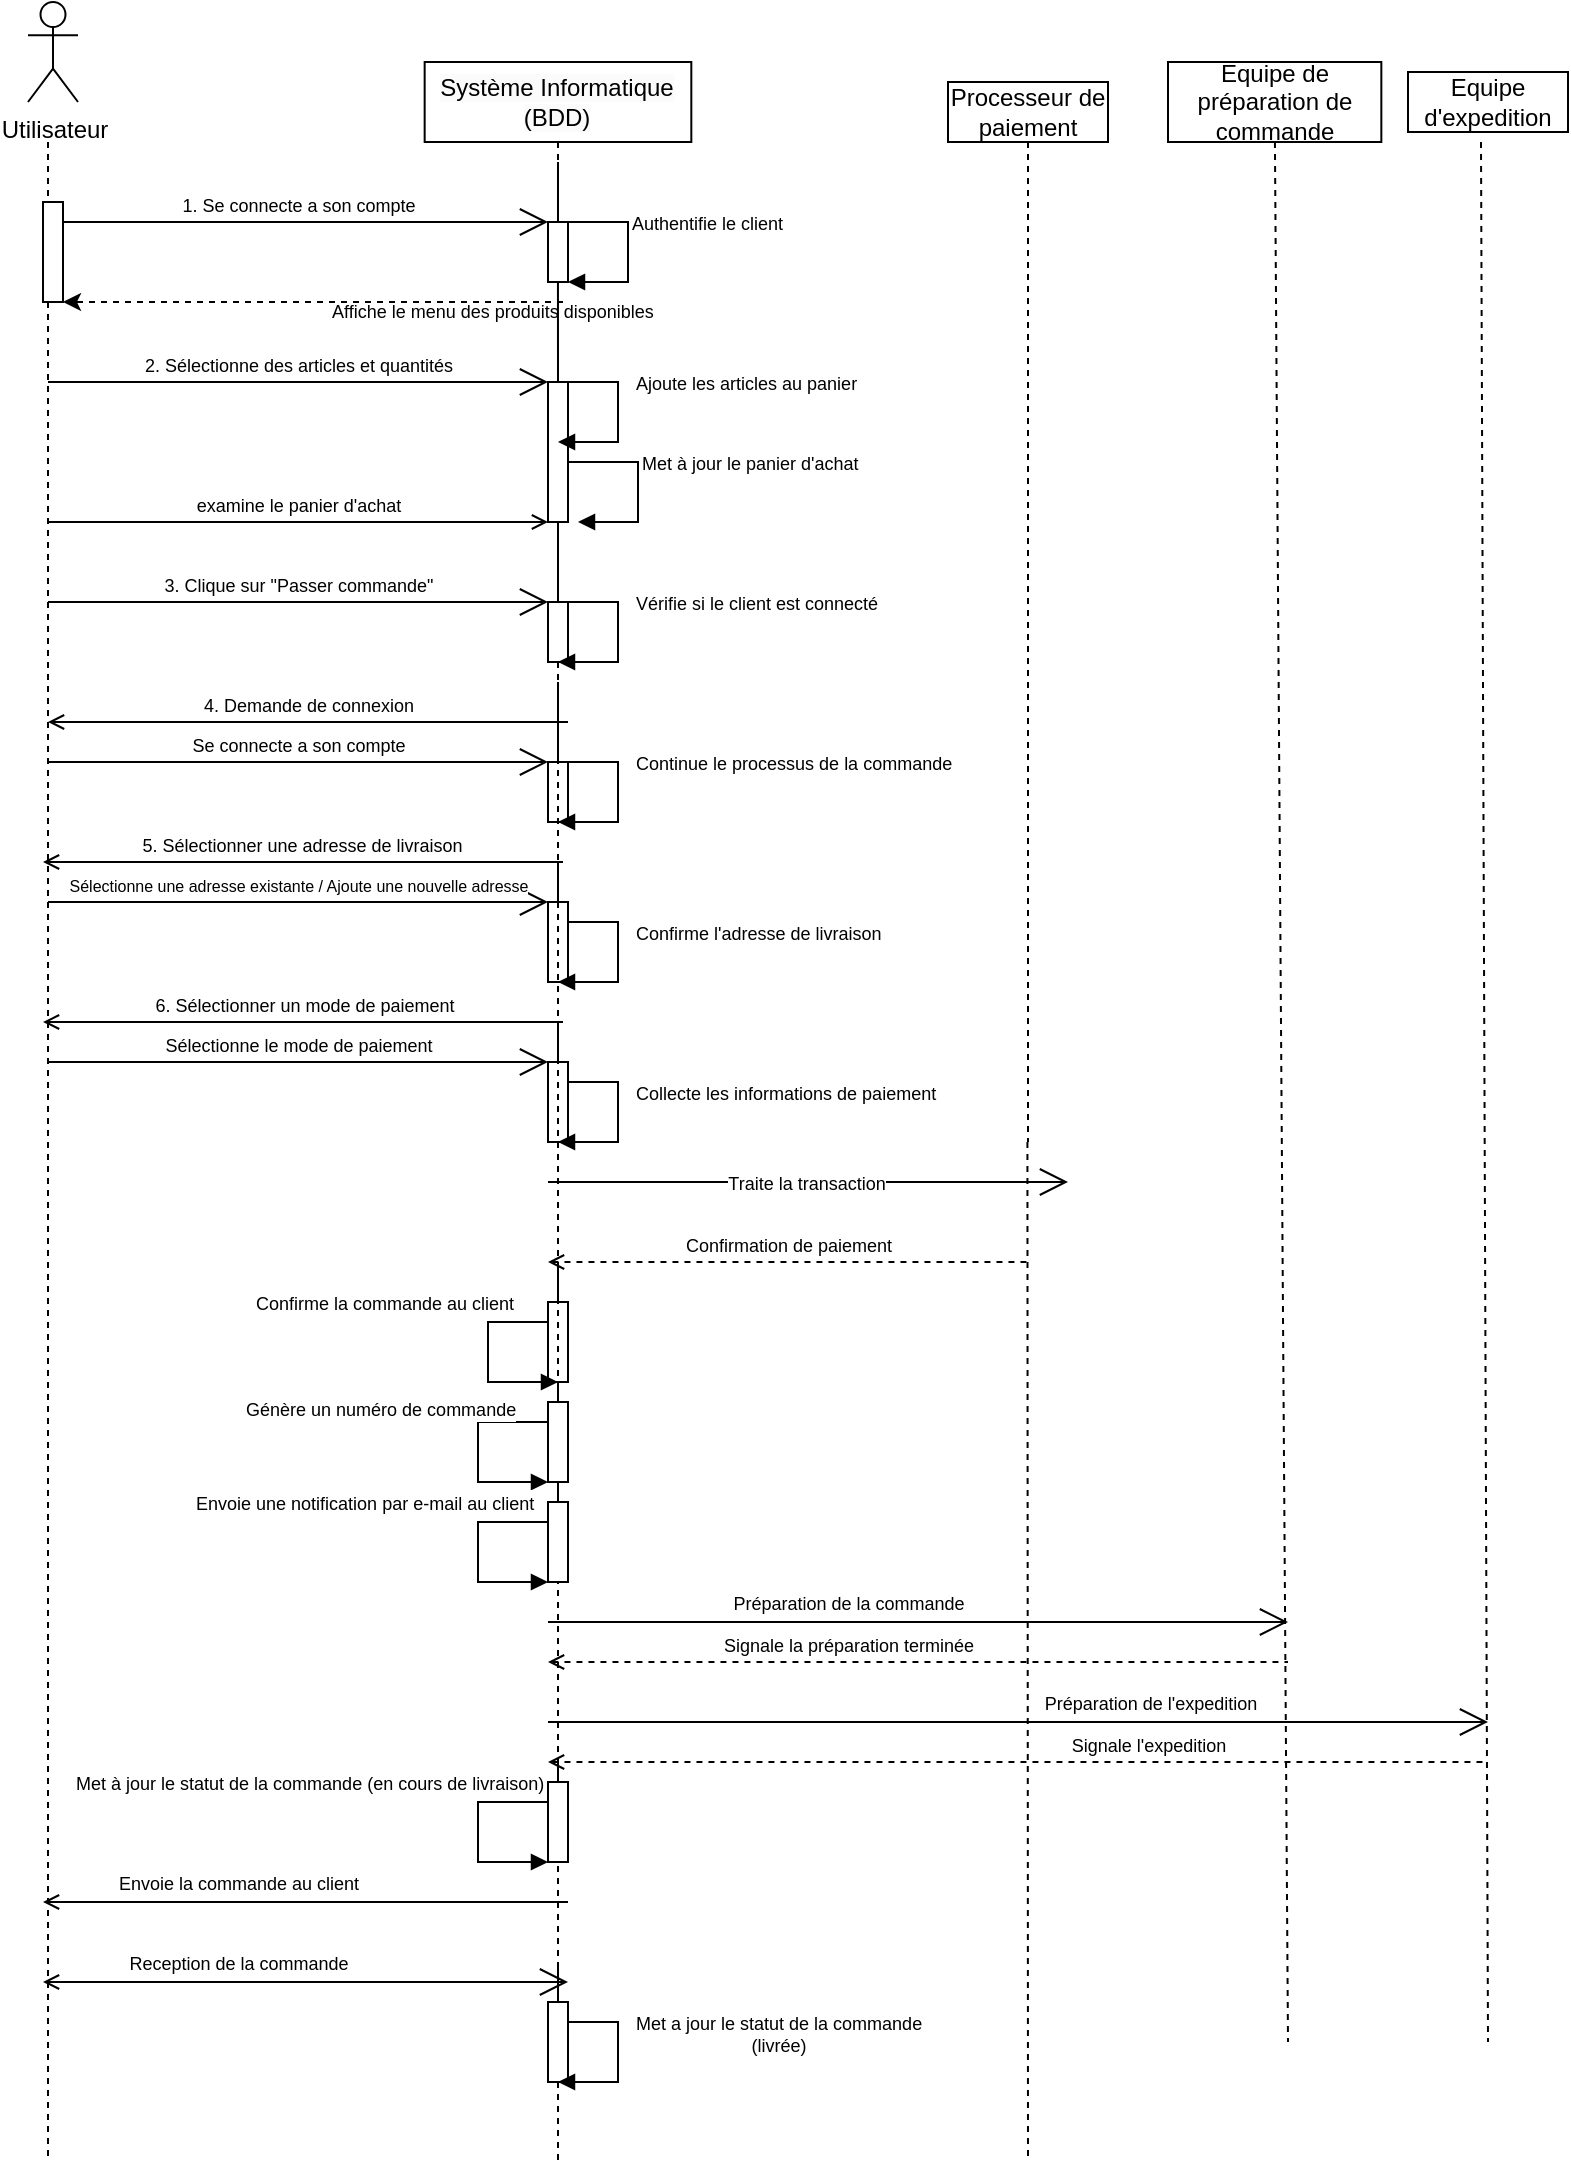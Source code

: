 <mxfile version="21.8.2" type="device">
  <diagram name="Page-1" id="2YBvvXClWsGukQMizWep">
    <mxGraphModel dx="819" dy="474" grid="1" gridSize="10" guides="1" tooltips="1" connect="1" arrows="1" fold="1" page="1" pageScale="1" pageWidth="850" pageHeight="1100" math="0" shadow="0">
      <root>
        <mxCell id="0" />
        <mxCell id="1" parent="0" />
        <mxCell id="ProQ5WsEuDGaB4_OJGiQ-37" value="&lt;span style=&quot;color: rgb(0, 0, 0); font-family: Helvetica; font-size: 12px; font-style: normal; font-variant-ligatures: normal; font-variant-caps: normal; font-weight: 400; letter-spacing: normal; orphans: 2; text-align: center; text-indent: 0px; text-transform: none; widows: 2; word-spacing: 0px; -webkit-text-stroke-width: 0px; background-color: rgb(251, 251, 251); text-decoration-thickness: initial; text-decoration-style: initial; text-decoration-color: initial; float: none; display: inline !important;&quot;&gt;Système Informatique (BDD)&lt;/span&gt;" style="shape=rect;html=1;whiteSpace=wrap;align=center;" parent="1" vertex="1">
          <mxGeometry x="268.33" y="40" width="133.33" height="40" as="geometry" />
        </mxCell>
        <mxCell id="ProQ5WsEuDGaB4_OJGiQ-38" value="" style="edgeStyle=none;dashed=1;html=1;endArrow=none;rounded=0;" parent="1" source="9CjI7pjVheDTGjvXBxxW-8" edge="1">
          <mxGeometry relative="1" as="geometry">
            <mxPoint x="80" y="1090" as="targetPoint" />
            <mxPoint x="80" y="170" as="sourcePoint" />
          </mxGeometry>
        </mxCell>
        <mxCell id="ProQ5WsEuDGaB4_OJGiQ-39" value="" style="edgeStyle=none;dashed=1;html=1;endArrow=none;rounded=0;" parent="1" source="9CjI7pjVheDTGjvXBxxW-40" edge="1">
          <mxGeometry relative="1" as="geometry">
            <mxPoint x="335" y="1090" as="targetPoint" />
            <mxPoint x="334.76" y="160" as="sourcePoint" />
          </mxGeometry>
        </mxCell>
        <mxCell id="ProQ5WsEuDGaB4_OJGiQ-40" value="&lt;font style=&quot;font-size: 9px;&quot;&gt;1. Se connecte a son compte&lt;/font&gt;" style="edgeStyle=none;html=1;endArrow=open;verticalAlign=bottom;endSize=12;rounded=0;" parent="1" edge="1">
          <mxGeometry relative="1" as="geometry">
            <mxPoint x="80" y="120" as="sourcePoint" />
            <mxPoint x="330" y="120" as="targetPoint" />
          </mxGeometry>
        </mxCell>
        <mxCell id="ProQ5WsEuDGaB4_OJGiQ-55" value="&lt;font style=&quot;font-size: 9px;&quot;&gt;3.&amp;nbsp;Clique sur &quot;Passer commande&quot;&lt;/font&gt;" style="edgeStyle=none;html=1;endArrow=open;verticalAlign=bottom;endSize=12;rounded=0;endFill=0;startArrow=none;startFill=0;" parent="1" edge="1">
          <mxGeometry relative="1" as="geometry">
            <mxPoint x="80" y="310" as="sourcePoint" />
            <mxPoint x="330" y="310" as="targetPoint" />
            <Array as="points">
              <mxPoint x="230" y="310" />
            </Array>
          </mxGeometry>
        </mxCell>
        <mxCell id="ProQ5WsEuDGaB4_OJGiQ-57" value="&lt;font style=&quot;font-size: 9px;&quot;&gt;4.&amp;nbsp;Demande de connexion&lt;/font&gt;" style="edgeStyle=none;html=1;endArrow=none;verticalAlign=bottom;endSize=12;rounded=0;endFill=0;startArrow=open;startFill=0;" parent="1" edge="1">
          <mxGeometry relative="1" as="geometry">
            <mxPoint x="80" y="370" as="sourcePoint" />
            <mxPoint x="340" y="370" as="targetPoint" />
            <Array as="points">
              <mxPoint x="230" y="370" />
            </Array>
          </mxGeometry>
        </mxCell>
        <mxCell id="ProQ5WsEuDGaB4_OJGiQ-58" value="&lt;font style=&quot;font-size: 9px;&quot;&gt;5. Sélectionner une adresse de livraison&amp;nbsp;&lt;/font&gt;" style="edgeStyle=none;html=1;endArrow=none;verticalAlign=bottom;endSize=12;rounded=0;endFill=0;startArrow=open;startFill=0;" parent="1" edge="1">
          <mxGeometry relative="1" as="geometry">
            <mxPoint x="77.5" y="440" as="sourcePoint" />
            <mxPoint x="337.5" y="440" as="targetPoint" />
            <Array as="points">
              <mxPoint x="227.5" y="440" />
            </Array>
          </mxGeometry>
        </mxCell>
        <mxCell id="ProQ5WsEuDGaB4_OJGiQ-64" value="Processeur de paiement" style="shape=rect;html=1;whiteSpace=wrap;align=center;" parent="1" vertex="1">
          <mxGeometry x="530" y="50" width="80" height="30" as="geometry" />
        </mxCell>
        <mxCell id="ProQ5WsEuDGaB4_OJGiQ-66" value="" style="edgeStyle=none;html=1;dashed=1;endArrow=none;rounded=0;" parent="1" source="ProQ5WsEuDGaB4_OJGiQ-64" edge="1">
          <mxGeometry relative="1" as="geometry">
            <mxPoint x="570" y="580" as="targetPoint" />
          </mxGeometry>
        </mxCell>
        <mxCell id="ProQ5WsEuDGaB4_OJGiQ-70" value="&lt;font style=&quot;font-size: 9px;&quot;&gt;examine le panier d&#39;achat&lt;/font&gt;" style="html=1;verticalAlign=bottom;endArrow=none;endSize=8;curved=0;rounded=0;endFill=0;startArrow=open;startFill=0;" parent="1" edge="1">
          <mxGeometry relative="1" as="geometry">
            <mxPoint x="330" y="270" as="sourcePoint" />
            <mxPoint x="80" y="270" as="targetPoint" />
          </mxGeometry>
        </mxCell>
        <mxCell id="9CjI7pjVheDTGjvXBxxW-2" value="&lt;font style=&quot;font-size: 9px;&quot;&gt;Authentifie le client&lt;/font&gt;" style="html=1;align=left;spacingLeft=2;endArrow=block;rounded=0;edgeStyle=orthogonalEdgeStyle;curved=0;rounded=0;" edge="1" parent="1">
          <mxGeometry relative="1" as="geometry">
            <mxPoint x="335" y="90" as="sourcePoint" />
            <Array as="points">
              <mxPoint x="370" y="120" />
            </Array>
            <mxPoint x="340" y="150" as="targetPoint" />
          </mxGeometry>
        </mxCell>
        <mxCell id="9CjI7pjVheDTGjvXBxxW-3" value="" style="edgeStyle=none;dashed=1;html=1;endArrow=none;rounded=0;" edge="1" parent="1" source="ProQ5WsEuDGaB4_OJGiQ-37" target="9CjI7pjVheDTGjvXBxxW-1">
          <mxGeometry relative="1" as="geometry">
            <mxPoint x="330" y="920" as="targetPoint" />
            <mxPoint x="330" y="80" as="sourcePoint" />
          </mxGeometry>
        </mxCell>
        <mxCell id="9CjI7pjVheDTGjvXBxxW-10" style="edgeStyle=orthogonalEdgeStyle;rounded=0;orthogonalLoop=1;jettySize=auto;html=1;curved=0;dashed=1;" edge="1" parent="1">
          <mxGeometry relative="1" as="geometry">
            <mxPoint x="87.5" y="160" as="targetPoint" />
            <mxPoint x="337.5" y="160" as="sourcePoint" />
          </mxGeometry>
        </mxCell>
        <mxCell id="9CjI7pjVheDTGjvXBxxW-1" value="" style="html=1;points=[[0,0,0,0,5],[0,1,0,0,-5],[1,0,0,0,5],[1,1,0,0,-5]];perimeter=orthogonalPerimeter;outlineConnect=0;targetShapes=umlLifeline;portConstraint=eastwest;newEdgeStyle={&quot;curved&quot;:0,&quot;rounded&quot;:0};" vertex="1" parent="1">
          <mxGeometry x="330" y="120" width="10" height="30" as="geometry" />
        </mxCell>
        <mxCell id="9CjI7pjVheDTGjvXBxxW-5" value="Utilisateur" style="shape=umlActor;verticalLabelPosition=bottom;verticalAlign=top;html=1;" vertex="1" parent="1">
          <mxGeometry x="70" y="10" width="25" height="50" as="geometry" />
        </mxCell>
        <mxCell id="9CjI7pjVheDTGjvXBxxW-9" value="" style="edgeStyle=none;dashed=1;html=1;endArrow=none;rounded=0;" edge="1" parent="1" target="9CjI7pjVheDTGjvXBxxW-8">
          <mxGeometry relative="1" as="geometry">
            <mxPoint x="80" y="920" as="targetPoint" />
            <mxPoint x="80" y="80" as="sourcePoint" />
          </mxGeometry>
        </mxCell>
        <mxCell id="9CjI7pjVheDTGjvXBxxW-8" value="" style="html=1;points=[[0,0,0,0,5],[0,1,0,0,-5],[1,0,0,0,5],[1,1,0,0,-5]];perimeter=orthogonalPerimeter;outlineConnect=0;targetShapes=umlLifeline;portConstraint=eastwest;newEdgeStyle={&quot;curved&quot;:0,&quot;rounded&quot;:0};" vertex="1" parent="1">
          <mxGeometry x="77.5" y="110" width="10" height="50" as="geometry" />
        </mxCell>
        <mxCell id="9CjI7pjVheDTGjvXBxxW-11" value="&lt;font style=&quot;font-size: 9px;&quot;&gt;Affiche le menu des produits disponibles&lt;/font&gt;" style="text;whiteSpace=wrap;html=1;" vertex="1" parent="1">
          <mxGeometry x="220" y="150" width="225" height="20" as="geometry" />
        </mxCell>
        <mxCell id="9CjI7pjVheDTGjvXBxxW-13" value="&lt;font style=&quot;font-size: 9px;&quot;&gt;2. Sélectionne des articles et quantités&lt;/font&gt;" style="edgeStyle=none;html=1;endArrow=open;verticalAlign=bottom;endSize=12;rounded=0;" edge="1" parent="1" target="9CjI7pjVheDTGjvXBxxW-14">
          <mxGeometry relative="1" as="geometry">
            <mxPoint x="80" y="200" as="sourcePoint" />
            <mxPoint x="340" y="200" as="targetPoint" />
          </mxGeometry>
        </mxCell>
        <mxCell id="9CjI7pjVheDTGjvXBxxW-14" value="" style="html=1;points=[[0,0,0,0,5],[0,1,0,0,-5],[1,0,0,0,5],[1,1,0,0,-5]];perimeter=orthogonalPerimeter;outlineConnect=0;targetShapes=umlLifeline;portConstraint=eastwest;newEdgeStyle={&quot;curved&quot;:0,&quot;rounded&quot;:0};" vertex="1" parent="1">
          <mxGeometry x="330" y="200" width="10" height="70" as="geometry" />
        </mxCell>
        <mxCell id="9CjI7pjVheDTGjvXBxxW-15" value="&lt;font style=&quot;font-size: 9px;&quot;&gt;Ajoute les articles au panier&lt;/font&gt;" style="html=1;align=left;spacingLeft=2;endArrow=block;rounded=0;edgeStyle=orthogonalEdgeStyle;curved=0;rounded=0;exitX=0.511;exitY=0.004;exitDx=0;exitDy=0;exitPerimeter=0;" edge="1" parent="1" source="9CjI7pjVheDTGjvXBxxW-11">
          <mxGeometry x="0.142" y="5" relative="1" as="geometry">
            <mxPoint x="330" y="170" as="sourcePoint" />
            <Array as="points">
              <mxPoint x="335" y="200" />
              <mxPoint x="365" y="200" />
              <mxPoint x="365" y="230" />
            </Array>
            <mxPoint x="335" y="230" as="targetPoint" />
            <mxPoint as="offset" />
          </mxGeometry>
        </mxCell>
        <mxCell id="9CjI7pjVheDTGjvXBxxW-16" value="&lt;font style=&quot;font-size: 9px;&quot;&gt;Met à jour le panier d&#39;achat&lt;/font&gt;" style="html=1;align=left;spacingLeft=2;endArrow=block;rounded=0;edgeStyle=orthogonalEdgeStyle;curved=0;rounded=0;" edge="1" parent="1">
          <mxGeometry relative="1" as="geometry">
            <mxPoint x="340" y="210" as="sourcePoint" />
            <Array as="points">
              <mxPoint x="375" y="240" />
            </Array>
            <mxPoint x="345" y="270" as="targetPoint" />
          </mxGeometry>
        </mxCell>
        <mxCell id="9CjI7pjVheDTGjvXBxxW-17" value="" style="html=1;points=[[0,0,0,0,5],[0,1,0,0,-5],[1,0,0,0,5],[1,1,0,0,-5]];perimeter=orthogonalPerimeter;outlineConnect=0;targetShapes=umlLifeline;portConstraint=eastwest;newEdgeStyle={&quot;curved&quot;:0,&quot;rounded&quot;:0};" vertex="1" parent="1">
          <mxGeometry x="330" y="310" width="10" height="30" as="geometry" />
        </mxCell>
        <mxCell id="9CjI7pjVheDTGjvXBxxW-19" value="&lt;font style=&quot;font-size: 9px;&quot;&gt;Vérifie si le client est connecté&lt;/font&gt;" style="html=1;align=left;spacingLeft=2;endArrow=block;rounded=0;edgeStyle=orthogonalEdgeStyle;curved=0;rounded=0;" edge="1" parent="1" source="9CjI7pjVheDTGjvXBxxW-14">
          <mxGeometry x="0.077" y="5" relative="1" as="geometry">
            <mxPoint x="330" y="280" as="sourcePoint" />
            <Array as="points">
              <mxPoint x="335" y="310" />
              <mxPoint x="365" y="310" />
              <mxPoint x="365" y="340" />
            </Array>
            <mxPoint x="335" y="340" as="targetPoint" />
            <mxPoint as="offset" />
          </mxGeometry>
        </mxCell>
        <mxCell id="9CjI7pjVheDTGjvXBxxW-21" value="&lt;font style=&quot;font-size: 9px;&quot;&gt;Se connecte a son compte&lt;/font&gt;" style="edgeStyle=none;html=1;endArrow=open;verticalAlign=bottom;endSize=12;rounded=0;endFill=0;startArrow=none;startFill=0;" edge="1" parent="1">
          <mxGeometry relative="1" as="geometry">
            <mxPoint x="80" y="390" as="sourcePoint" />
            <mxPoint x="330" y="390" as="targetPoint" />
            <Array as="points">
              <mxPoint x="220" y="390" />
            </Array>
          </mxGeometry>
        </mxCell>
        <mxCell id="9CjI7pjVheDTGjvXBxxW-22" value="" style="html=1;points=[[0,0,0,0,5],[0,1,0,0,-5],[1,0,0,0,5],[1,1,0,0,-5]];perimeter=orthogonalPerimeter;outlineConnect=0;targetShapes=umlLifeline;portConstraint=eastwest;newEdgeStyle={&quot;curved&quot;:0,&quot;rounded&quot;:0};" vertex="1" parent="1">
          <mxGeometry x="330" y="390" width="10" height="30" as="geometry" />
        </mxCell>
        <mxCell id="9CjI7pjVheDTGjvXBxxW-23" value="&lt;font style=&quot;font-size: 9px;&quot;&gt;Continue le processus de la commande&lt;/font&gt;" style="html=1;align=left;spacingLeft=2;endArrow=block;rounded=0;edgeStyle=orthogonalEdgeStyle;curved=0;rounded=0;" edge="1" parent="1">
          <mxGeometry x="0.077" y="5" relative="1" as="geometry">
            <mxPoint x="335" y="350" as="sourcePoint" />
            <Array as="points">
              <mxPoint x="335" y="390" />
              <mxPoint x="365" y="390" />
              <mxPoint x="365" y="420" />
            </Array>
            <mxPoint x="335" y="420" as="targetPoint" />
            <mxPoint as="offset" />
          </mxGeometry>
        </mxCell>
        <mxCell id="9CjI7pjVheDTGjvXBxxW-24" value="&lt;font style=&quot;font-size: 8px;&quot;&gt;Sélectionne une adresse existante / Ajoute une nouvelle adresse&lt;/font&gt;" style="edgeStyle=none;html=1;endArrow=open;verticalAlign=bottom;endSize=12;rounded=0;endFill=0;startArrow=none;startFill=0;" edge="1" parent="1">
          <mxGeometry relative="1" as="geometry">
            <mxPoint x="80" y="460" as="sourcePoint" />
            <mxPoint x="330" y="460" as="targetPoint" />
            <Array as="points">
              <mxPoint x="220" y="460" />
            </Array>
          </mxGeometry>
        </mxCell>
        <mxCell id="9CjI7pjVheDTGjvXBxxW-25" value="" style="html=1;points=[[0,0,0,0,5],[0,1,0,0,-5],[1,0,0,0,5],[1,1,0,0,-5]];perimeter=orthogonalPerimeter;outlineConnect=0;targetShapes=umlLifeline;portConstraint=eastwest;newEdgeStyle={&quot;curved&quot;:0,&quot;rounded&quot;:0};" vertex="1" parent="1">
          <mxGeometry x="330" y="460" width="10" height="40" as="geometry" />
        </mxCell>
        <mxCell id="9CjI7pjVheDTGjvXBxxW-27" value="&lt;font style=&quot;font-size: 9px;&quot;&gt;Confirme l&#39;adresse de livraison&lt;/font&gt;" style="html=1;align=left;spacingLeft=2;endArrow=block;rounded=0;edgeStyle=orthogonalEdgeStyle;curved=0;rounded=0;entryX=0.5;entryY=1;entryDx=0;entryDy=0;entryPerimeter=0;" edge="1" parent="1" target="9CjI7pjVheDTGjvXBxxW-25">
          <mxGeometry x="0.077" y="5" relative="1" as="geometry">
            <mxPoint x="335" y="440" as="sourcePoint" />
            <Array as="points">
              <mxPoint x="335" y="460" />
              <mxPoint x="340" y="460" />
              <mxPoint x="340" y="470" />
              <mxPoint x="365" y="470" />
              <mxPoint x="365" y="500" />
            </Array>
            <mxPoint x="335" y="510" as="targetPoint" />
            <mxPoint as="offset" />
          </mxGeometry>
        </mxCell>
        <mxCell id="9CjI7pjVheDTGjvXBxxW-28" value="&lt;font style=&quot;font-size: 9px;&quot;&gt;6. Sélectionner un mode de paiement&lt;/font&gt;" style="edgeStyle=none;html=1;endArrow=none;verticalAlign=bottom;endSize=12;rounded=0;endFill=0;startArrow=open;startFill=0;" edge="1" parent="1">
          <mxGeometry relative="1" as="geometry">
            <mxPoint x="77.5" y="520" as="sourcePoint" />
            <mxPoint x="337.5" y="520" as="targetPoint" />
            <Array as="points">
              <mxPoint x="227.5" y="520" />
            </Array>
          </mxGeometry>
        </mxCell>
        <mxCell id="9CjI7pjVheDTGjvXBxxW-29" value="&lt;font style=&quot;font-size: 9px;&quot;&gt;Sélectionne le mode de paiement&lt;/font&gt;" style="edgeStyle=none;html=1;endArrow=open;verticalAlign=bottom;endSize=12;rounded=0;endFill=0;startArrow=none;startFill=0;" edge="1" parent="1">
          <mxGeometry relative="1" as="geometry">
            <mxPoint x="80" y="540" as="sourcePoint" />
            <mxPoint x="330" y="540" as="targetPoint" />
            <Array as="points">
              <mxPoint x="220" y="540" />
            </Array>
          </mxGeometry>
        </mxCell>
        <mxCell id="9CjI7pjVheDTGjvXBxxW-31" value="" style="html=1;points=[[0,0,0,0,5],[0,1,0,0,-5],[1,0,0,0,5],[1,1,0,0,-5]];perimeter=orthogonalPerimeter;outlineConnect=0;targetShapes=umlLifeline;portConstraint=eastwest;newEdgeStyle={&quot;curved&quot;:0,&quot;rounded&quot;:0};" vertex="1" parent="1">
          <mxGeometry x="330" y="540" width="10" height="40" as="geometry" />
        </mxCell>
        <mxCell id="9CjI7pjVheDTGjvXBxxW-32" value="&lt;font style=&quot;font-size: 9px;&quot;&gt;Collecte les informations de paiement&lt;/font&gt;" style="html=1;align=left;spacingLeft=2;endArrow=block;rounded=0;edgeStyle=orthogonalEdgeStyle;curved=0;rounded=0;entryX=0.5;entryY=1;entryDx=0;entryDy=0;entryPerimeter=0;" edge="1" parent="1" target="9CjI7pjVheDTGjvXBxxW-31">
          <mxGeometry x="0.077" y="5" relative="1" as="geometry">
            <mxPoint x="335" y="520" as="sourcePoint" />
            <Array as="points">
              <mxPoint x="335" y="540" />
              <mxPoint x="340" y="540" />
              <mxPoint x="340" y="550" />
              <mxPoint x="365" y="550" />
              <mxPoint x="365" y="580" />
            </Array>
            <mxPoint x="335" y="590" as="targetPoint" />
            <mxPoint as="offset" />
          </mxGeometry>
        </mxCell>
        <mxCell id="9CjI7pjVheDTGjvXBxxW-34" value="" style="edgeStyle=none;html=1;endArrow=open;verticalAlign=bottom;endSize=12;rounded=0;endFill=0;startArrow=none;startFill=0;" edge="1" parent="1">
          <mxGeometry relative="1" as="geometry">
            <mxPoint x="330" y="600" as="sourcePoint" />
            <mxPoint x="590" y="600" as="targetPoint" />
            <Array as="points">
              <mxPoint x="480" y="600" />
            </Array>
          </mxGeometry>
        </mxCell>
        <mxCell id="9CjI7pjVheDTGjvXBxxW-35" value="&lt;font style=&quot;font-size: 9px;&quot;&gt;Traite la transaction&lt;br&gt;&lt;/font&gt;" style="edgeLabel;html=1;align=center;verticalAlign=middle;resizable=0;points=[];" vertex="1" connectable="0" parent="9CjI7pjVheDTGjvXBxxW-34">
          <mxGeometry x="-0.01" y="1" relative="1" as="geometry">
            <mxPoint y="1" as="offset" />
          </mxGeometry>
        </mxCell>
        <mxCell id="9CjI7pjVheDTGjvXBxxW-36" value="" style="edgeStyle=none;html=1;dashed=1;endArrow=none;rounded=0;" edge="1" parent="1">
          <mxGeometry x="1" relative="1" as="geometry">
            <mxPoint x="570" y="1090" as="targetPoint" />
            <mxPoint x="569.71" y="580" as="sourcePoint" />
          </mxGeometry>
        </mxCell>
        <mxCell id="9CjI7pjVheDTGjvXBxxW-37" value="&lt;font style=&quot;font-size: 9px;&quot;&gt;Confirmation de paiement&lt;/font&gt;" style="edgeStyle=none;html=1;endArrow=none;verticalAlign=bottom;endSize=12;rounded=0;endFill=0;startArrow=open;startFill=0;dashed=1;" edge="1" parent="1">
          <mxGeometry relative="1" as="geometry">
            <mxPoint x="330" y="640" as="sourcePoint" />
            <mxPoint x="570" y="640" as="targetPoint" />
            <Array as="points">
              <mxPoint x="480" y="640" />
            </Array>
          </mxGeometry>
        </mxCell>
        <mxCell id="9CjI7pjVheDTGjvXBxxW-38" value="" style="html=1;points=[[0,0,0,0,5],[0,1,0,0,-5],[1,0,0,0,5],[1,1,0,0,-5]];perimeter=orthogonalPerimeter;outlineConnect=0;targetShapes=umlLifeline;portConstraint=eastwest;newEdgeStyle={&quot;curved&quot;:0,&quot;rounded&quot;:0};" vertex="1" parent="1">
          <mxGeometry x="330" y="660" width="10" height="40" as="geometry" />
        </mxCell>
        <mxCell id="9CjI7pjVheDTGjvXBxxW-39" value="&lt;font style=&quot;font-size: 9px;&quot;&gt;Confirme la commande au client&lt;/font&gt;" style="html=1;align=left;spacingLeft=2;endArrow=block;rounded=0;edgeStyle=orthogonalEdgeStyle;curved=0;rounded=0;entryX=0.5;entryY=1;entryDx=0;entryDy=0;entryPerimeter=0;" edge="1" parent="1" target="9CjI7pjVheDTGjvXBxxW-38">
          <mxGeometry y="-120" relative="1" as="geometry">
            <mxPoint x="335" y="640" as="sourcePoint" />
            <Array as="points">
              <mxPoint x="335" y="660" />
              <mxPoint x="330" y="660" />
              <mxPoint x="330" y="670" />
              <mxPoint x="300" y="670" />
              <mxPoint x="300" y="700" />
            </Array>
            <mxPoint x="335" y="710" as="targetPoint" />
            <mxPoint y="-10" as="offset" />
          </mxGeometry>
        </mxCell>
        <mxCell id="9CjI7pjVheDTGjvXBxxW-41" value="" style="edgeStyle=none;dashed=1;html=1;endArrow=none;rounded=0;" edge="1" parent="1" source="9CjI7pjVheDTGjvXBxxW-17" target="9CjI7pjVheDTGjvXBxxW-40">
          <mxGeometry relative="1" as="geometry">
            <mxPoint x="334.76" y="920" as="targetPoint" />
            <mxPoint x="335" y="340" as="sourcePoint" />
          </mxGeometry>
        </mxCell>
        <mxCell id="9CjI7pjVheDTGjvXBxxW-40" value="" style="html=1;points=[[0,0,0,0,5],[0,1,0,0,-5],[1,0,0,0,5],[1,1,0,0,-5]];perimeter=orthogonalPerimeter;outlineConnect=0;targetShapes=umlLifeline;portConstraint=eastwest;newEdgeStyle={&quot;curved&quot;:0,&quot;rounded&quot;:0};" vertex="1" parent="1">
          <mxGeometry x="330" y="710" width="10" height="40" as="geometry" />
        </mxCell>
        <mxCell id="9CjI7pjVheDTGjvXBxxW-42" value="&lt;font style=&quot;font-size: 9px;&quot;&gt;Génère un numéro de commande&lt;/font&gt;" style="html=1;align=left;spacingLeft=2;endArrow=block;rounded=0;edgeStyle=orthogonalEdgeStyle;curved=0;rounded=0;entryX=0.5;entryY=1;entryDx=0;entryDy=0;entryPerimeter=0;" edge="1" parent="1" source="9CjI7pjVheDTGjvXBxxW-38">
          <mxGeometry y="-120" relative="1" as="geometry">
            <mxPoint x="330" y="690" as="sourcePoint" />
            <Array as="points">
              <mxPoint x="335" y="710" />
              <mxPoint x="330" y="710" />
              <mxPoint x="330" y="720" />
              <mxPoint x="295" y="720" />
              <mxPoint x="295" y="750" />
            </Array>
            <mxPoint x="330" y="750" as="targetPoint" />
            <mxPoint y="-10" as="offset" />
          </mxGeometry>
        </mxCell>
        <mxCell id="9CjI7pjVheDTGjvXBxxW-43" value="" style="html=1;points=[[0,0,0,0,5],[0,1,0,0,-5],[1,0,0,0,5],[1,1,0,0,-5]];perimeter=orthogonalPerimeter;outlineConnect=0;targetShapes=umlLifeline;portConstraint=eastwest;newEdgeStyle={&quot;curved&quot;:0,&quot;rounded&quot;:0};" vertex="1" parent="1">
          <mxGeometry x="330" y="760" width="10" height="40" as="geometry" />
        </mxCell>
        <mxCell id="9CjI7pjVheDTGjvXBxxW-44" value="&lt;font style=&quot;font-size: 9px;&quot;&gt;Envoie une notification par e-mail au client&lt;/font&gt;" style="html=1;align=left;spacingLeft=2;endArrow=block;rounded=0;edgeStyle=orthogonalEdgeStyle;curved=0;rounded=0;entryX=0.5;entryY=1;entryDx=0;entryDy=0;entryPerimeter=0;" edge="1" parent="1">
          <mxGeometry x="-0.04" y="-145" relative="1" as="geometry">
            <mxPoint x="335" y="750" as="sourcePoint" />
            <Array as="points">
              <mxPoint x="335" y="760" />
              <mxPoint x="330" y="760" />
              <mxPoint x="330" y="770" />
              <mxPoint x="295" y="770" />
              <mxPoint x="295" y="800" />
            </Array>
            <mxPoint x="330" y="800" as="targetPoint" />
            <mxPoint y="-10" as="offset" />
          </mxGeometry>
        </mxCell>
        <mxCell id="9CjI7pjVheDTGjvXBxxW-45" value="Equipe de préparation de commande" style="shape=rect;html=1;whiteSpace=wrap;align=center;" vertex="1" parent="1">
          <mxGeometry x="640" y="40" width="106.67" height="40" as="geometry" />
        </mxCell>
        <mxCell id="9CjI7pjVheDTGjvXBxxW-46" value="" style="edgeStyle=none;html=1;dashed=1;endArrow=none;rounded=0;" edge="1" parent="1" source="9CjI7pjVheDTGjvXBxxW-45">
          <mxGeometry relative="1" as="geometry">
            <mxPoint x="700" y="1030" as="targetPoint" />
          </mxGeometry>
        </mxCell>
        <mxCell id="9CjI7pjVheDTGjvXBxxW-47" value="" style="edgeStyle=none;html=1;endArrow=open;verticalAlign=bottom;endSize=12;rounded=0;endFill=0;startArrow=none;startFill=0;" edge="1" parent="1">
          <mxGeometry relative="1" as="geometry">
            <mxPoint x="330" y="820" as="sourcePoint" />
            <mxPoint x="700" y="820" as="targetPoint" />
            <Array as="points">
              <mxPoint x="460" y="820" />
            </Array>
          </mxGeometry>
        </mxCell>
        <mxCell id="9CjI7pjVheDTGjvXBxxW-48" value="&lt;font style=&quot;font-size: 9px;&quot;&gt;Préparation de la commande&lt;/font&gt;" style="edgeLabel;html=1;align=center;verticalAlign=middle;resizable=0;points=[];" vertex="1" connectable="0" parent="9CjI7pjVheDTGjvXBxxW-47">
          <mxGeometry x="-0.01" y="1" relative="1" as="geometry">
            <mxPoint x="-33" y="-9" as="offset" />
          </mxGeometry>
        </mxCell>
        <mxCell id="9CjI7pjVheDTGjvXBxxW-49" value="&lt;font style=&quot;font-size: 9px;&quot;&gt;Signale la préparation terminée&lt;/font&gt;" style="edgeStyle=none;html=1;endArrow=none;verticalAlign=bottom;endSize=12;rounded=0;endFill=0;startArrow=open;startFill=0;dashed=1;" edge="1" parent="1">
          <mxGeometry x="-0.189" relative="1" as="geometry">
            <mxPoint x="330" y="840" as="sourcePoint" />
            <mxPoint x="700" y="840" as="targetPoint" />
            <Array as="points">
              <mxPoint x="610" y="840" />
            </Array>
            <mxPoint as="offset" />
          </mxGeometry>
        </mxCell>
        <mxCell id="9CjI7pjVheDTGjvXBxxW-50" value="Equipe d&#39;expedition" style="shape=rect;html=1;whiteSpace=wrap;align=center;" vertex="1" parent="1">
          <mxGeometry x="760" y="45" width="80" height="30" as="geometry" />
        </mxCell>
        <mxCell id="9CjI7pjVheDTGjvXBxxW-51" value="" style="edgeStyle=none;html=1;dashed=1;endArrow=none;rounded=0;" edge="1" parent="1">
          <mxGeometry relative="1" as="geometry">
            <mxPoint x="800" y="1030" as="targetPoint" />
            <mxPoint x="796.5" y="80" as="sourcePoint" />
          </mxGeometry>
        </mxCell>
        <mxCell id="9CjI7pjVheDTGjvXBxxW-52" value="" style="edgeStyle=none;html=1;endArrow=open;verticalAlign=bottom;endSize=12;rounded=0;endFill=0;startArrow=none;startFill=0;" edge="1" parent="1">
          <mxGeometry relative="1" as="geometry">
            <mxPoint x="330" y="870" as="sourcePoint" />
            <mxPoint x="800" y="870" as="targetPoint" />
            <Array as="points">
              <mxPoint x="460" y="870" />
            </Array>
          </mxGeometry>
        </mxCell>
        <mxCell id="9CjI7pjVheDTGjvXBxxW-53" value="&lt;font style=&quot;font-size: 9px;&quot;&gt;Préparation de l&#39;expedition&lt;/font&gt;" style="edgeLabel;html=1;align=center;verticalAlign=middle;resizable=0;points=[];" vertex="1" connectable="0" parent="9CjI7pjVheDTGjvXBxxW-52">
          <mxGeometry x="-0.01" y="1" relative="1" as="geometry">
            <mxPoint x="68" y="-9" as="offset" />
          </mxGeometry>
        </mxCell>
        <mxCell id="9CjI7pjVheDTGjvXBxxW-54" value="&lt;font style=&quot;font-size: 9px;&quot;&gt;Signale l&#39;expedition&lt;/font&gt;" style="edgeStyle=none;html=1;endArrow=none;verticalAlign=bottom;endSize=12;rounded=0;endFill=0;startArrow=open;startFill=0;dashed=1;" edge="1" parent="1">
          <mxGeometry x="0.277" relative="1" as="geometry">
            <mxPoint x="330" y="890" as="sourcePoint" />
            <mxPoint x="800" y="890" as="targetPoint" />
            <Array as="points">
              <mxPoint x="710" y="890" />
            </Array>
            <mxPoint as="offset" />
          </mxGeometry>
        </mxCell>
        <mxCell id="9CjI7pjVheDTGjvXBxxW-55" value="" style="html=1;points=[[0,0,0,0,5],[0,1,0,0,-5],[1,0,0,0,5],[1,1,0,0,-5]];perimeter=orthogonalPerimeter;outlineConnect=0;targetShapes=umlLifeline;portConstraint=eastwest;newEdgeStyle={&quot;curved&quot;:0,&quot;rounded&quot;:0};" vertex="1" parent="1">
          <mxGeometry x="330" y="900" width="10" height="40" as="geometry" />
        </mxCell>
        <mxCell id="9CjI7pjVheDTGjvXBxxW-56" value="&lt;font style=&quot;font-size: 9px;&quot;&gt;Met à jour le statut de la commande (en cours de livraison)&lt;/font&gt;" style="html=1;align=left;spacingLeft=2;endArrow=block;rounded=0;edgeStyle=orthogonalEdgeStyle;curved=0;rounded=0;entryX=0.5;entryY=1;entryDx=0;entryDy=0;entryPerimeter=0;" edge="1" parent="1">
          <mxGeometry x="-0.04" y="-205" relative="1" as="geometry">
            <mxPoint x="335" y="890" as="sourcePoint" />
            <Array as="points">
              <mxPoint x="335" y="900" />
              <mxPoint x="330" y="900" />
              <mxPoint x="330" y="910" />
              <mxPoint x="295" y="910" />
              <mxPoint x="295" y="940" />
            </Array>
            <mxPoint x="330" y="940" as="targetPoint" />
            <mxPoint y="-10" as="offset" />
          </mxGeometry>
        </mxCell>
        <mxCell id="9CjI7pjVheDTGjvXBxxW-57" value="" style="edgeStyle=none;html=1;endArrow=none;verticalAlign=bottom;endSize=12;rounded=0;endFill=0;startArrow=open;startFill=0;" edge="1" parent="1">
          <mxGeometry relative="1" as="geometry">
            <mxPoint x="77.5" y="960" as="sourcePoint" />
            <mxPoint x="340" y="960" as="targetPoint" />
            <Array as="points">
              <mxPoint x="207.5" y="960" />
            </Array>
          </mxGeometry>
        </mxCell>
        <mxCell id="9CjI7pjVheDTGjvXBxxW-58" value="&lt;font style=&quot;font-size: 9px;&quot;&gt;Envoie la commande au client&lt;/font&gt;" style="edgeLabel;html=1;align=center;verticalAlign=middle;resizable=0;points=[];" vertex="1" connectable="0" parent="9CjI7pjVheDTGjvXBxxW-57">
          <mxGeometry x="-0.01" y="1" relative="1" as="geometry">
            <mxPoint x="-33" y="-9" as="offset" />
          </mxGeometry>
        </mxCell>
        <mxCell id="9CjI7pjVheDTGjvXBxxW-59" value="" style="edgeStyle=none;html=1;endArrow=open;verticalAlign=bottom;endSize=12;rounded=0;endFill=0;startArrow=open;startFill=0;" edge="1" parent="1">
          <mxGeometry relative="1" as="geometry">
            <mxPoint x="77.5" y="1000" as="sourcePoint" />
            <mxPoint x="340" y="1000" as="targetPoint" />
            <Array as="points">
              <mxPoint x="207.5" y="1000" />
            </Array>
          </mxGeometry>
        </mxCell>
        <mxCell id="9CjI7pjVheDTGjvXBxxW-60" value="&lt;font style=&quot;font-size: 9px;&quot;&gt;Reception de la commande&lt;/font&gt;" style="edgeLabel;html=1;align=center;verticalAlign=middle;resizable=0;points=[];" vertex="1" connectable="0" parent="9CjI7pjVheDTGjvXBxxW-59">
          <mxGeometry x="-0.01" y="1" relative="1" as="geometry">
            <mxPoint x="-33" y="-9" as="offset" />
          </mxGeometry>
        </mxCell>
        <mxCell id="9CjI7pjVheDTGjvXBxxW-62" value="" style="html=1;points=[[0,0,0,0,5],[0,1,0,0,-5],[1,0,0,0,5],[1,1,0,0,-5]];perimeter=orthogonalPerimeter;outlineConnect=0;targetShapes=umlLifeline;portConstraint=eastwest;newEdgeStyle={&quot;curved&quot;:0,&quot;rounded&quot;:0};" vertex="1" parent="1">
          <mxGeometry x="330" y="1010" width="10" height="40" as="geometry" />
        </mxCell>
        <mxCell id="9CjI7pjVheDTGjvXBxxW-63" value="&lt;div style=&quot;text-align: center;&quot;&gt;&lt;span style=&quot;font-size: 9px;&quot;&gt;Met a jour le statut de la commande&lt;/span&gt;&lt;/div&gt;&lt;font style=&quot;font-size: 9px;&quot;&gt;&lt;div style=&quot;text-align: center;&quot;&gt;(livrée)&lt;/div&gt;&lt;/font&gt;" style="html=1;align=left;spacingLeft=2;endArrow=block;rounded=0;edgeStyle=orthogonalEdgeStyle;curved=0;rounded=0;entryX=0.5;entryY=1;entryDx=0;entryDy=0;entryPerimeter=0;" edge="1" parent="1" target="9CjI7pjVheDTGjvXBxxW-62">
          <mxGeometry x="0.077" y="5" relative="1" as="geometry">
            <mxPoint x="335" y="990" as="sourcePoint" />
            <Array as="points">
              <mxPoint x="335" y="1010" />
              <mxPoint x="340" y="1010" />
              <mxPoint x="340" y="1020" />
              <mxPoint x="365" y="1020" />
              <mxPoint x="365" y="1050" />
            </Array>
            <mxPoint x="335" y="1060" as="targetPoint" />
            <mxPoint as="offset" />
          </mxGeometry>
        </mxCell>
      </root>
    </mxGraphModel>
  </diagram>
</mxfile>

